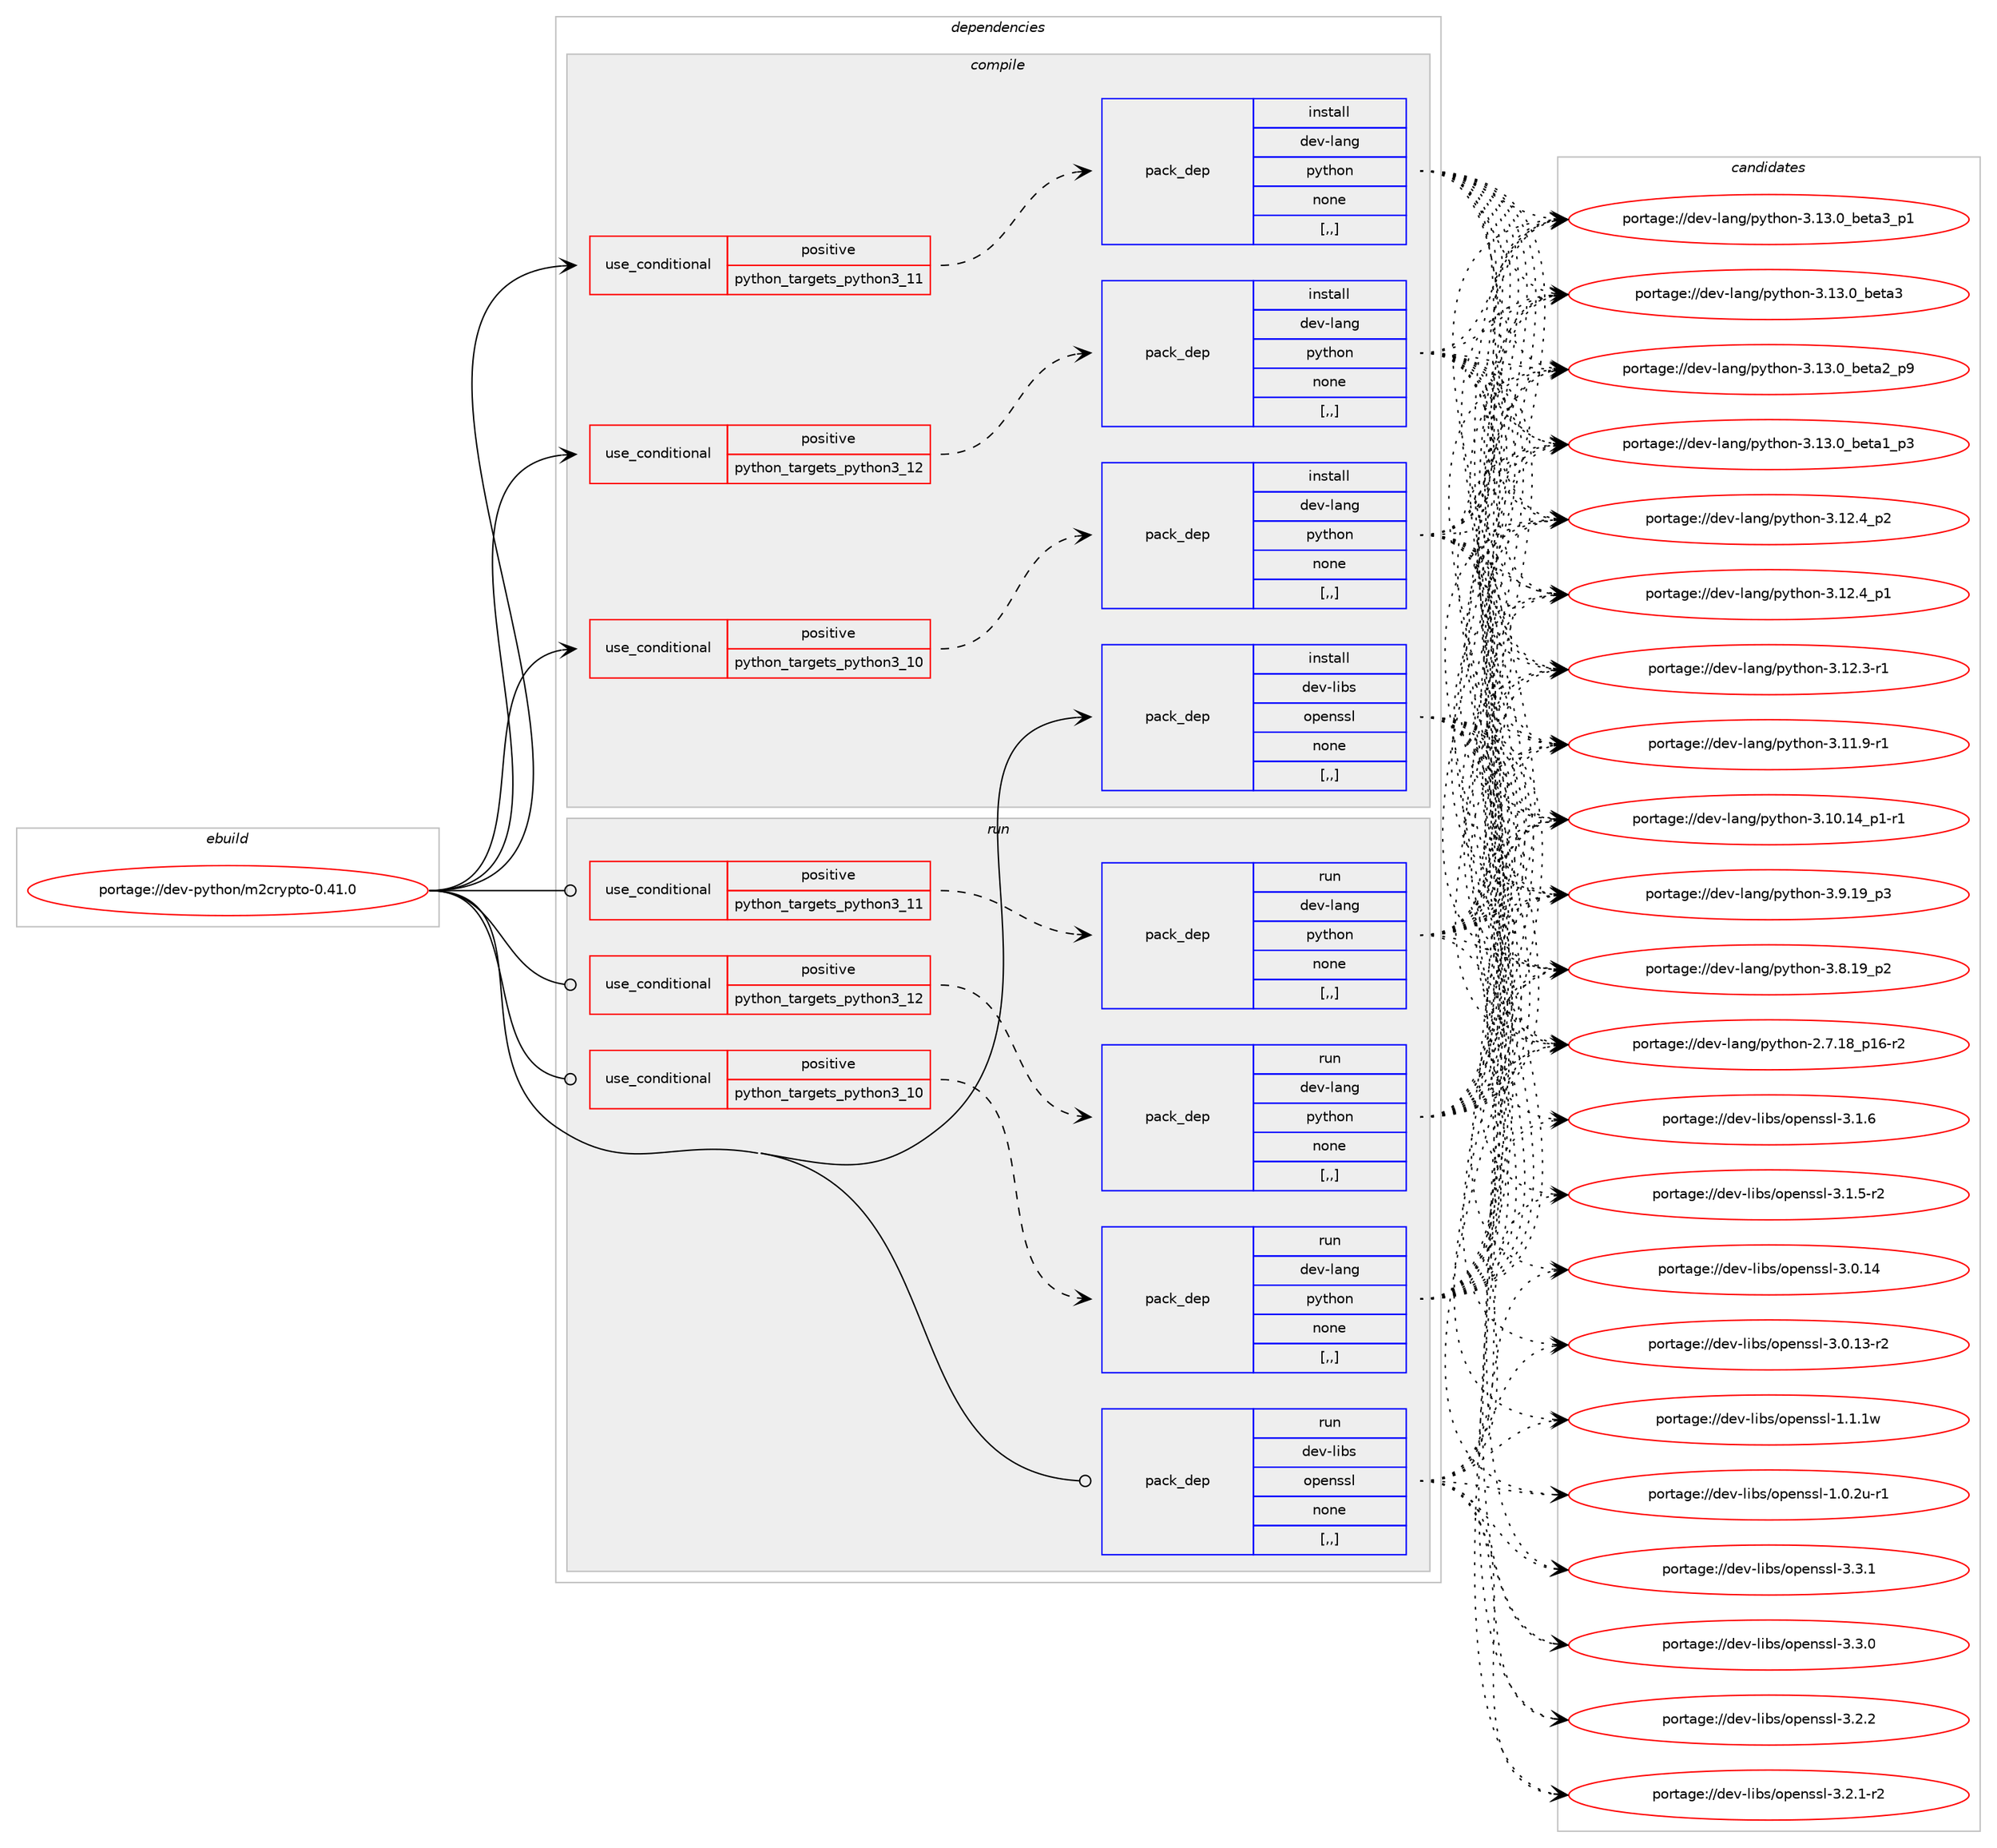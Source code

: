 digraph prolog {

# *************
# Graph options
# *************

newrank=true;
concentrate=true;
compound=true;
graph [rankdir=LR,fontname=Helvetica,fontsize=10,ranksep=1.5];#, ranksep=2.5, nodesep=0.2];
edge  [arrowhead=vee];
node  [fontname=Helvetica,fontsize=10];

# **********
# The ebuild
# **********

subgraph cluster_leftcol {
color=gray;
label=<<i>ebuild</i>>;
id [label="portage://dev-python/m2crypto-0.41.0", color=red, width=4, href="../dev-python/m2crypto-0.41.0.svg"];
}

# ****************
# The dependencies
# ****************

subgraph cluster_midcol {
color=gray;
label=<<i>dependencies</i>>;
subgraph cluster_compile {
fillcolor="#eeeeee";
style=filled;
label=<<i>compile</i>>;
subgraph cond34437 {
dependency150196 [label=<<TABLE BORDER="0" CELLBORDER="1" CELLSPACING="0" CELLPADDING="4"><TR><TD ROWSPAN="3" CELLPADDING="10">use_conditional</TD></TR><TR><TD>positive</TD></TR><TR><TD>python_targets_python3_10</TD></TR></TABLE>>, shape=none, color=red];
subgraph pack114510 {
dependency150197 [label=<<TABLE BORDER="0" CELLBORDER="1" CELLSPACING="0" CELLPADDING="4" WIDTH="220"><TR><TD ROWSPAN="6" CELLPADDING="30">pack_dep</TD></TR><TR><TD WIDTH="110">install</TD></TR><TR><TD>dev-lang</TD></TR><TR><TD>python</TD></TR><TR><TD>none</TD></TR><TR><TD>[,,]</TD></TR></TABLE>>, shape=none, color=blue];
}
dependency150196:e -> dependency150197:w [weight=20,style="dashed",arrowhead="vee"];
}
id:e -> dependency150196:w [weight=20,style="solid",arrowhead="vee"];
subgraph cond34438 {
dependency150198 [label=<<TABLE BORDER="0" CELLBORDER="1" CELLSPACING="0" CELLPADDING="4"><TR><TD ROWSPAN="3" CELLPADDING="10">use_conditional</TD></TR><TR><TD>positive</TD></TR><TR><TD>python_targets_python3_11</TD></TR></TABLE>>, shape=none, color=red];
subgraph pack114511 {
dependency150199 [label=<<TABLE BORDER="0" CELLBORDER="1" CELLSPACING="0" CELLPADDING="4" WIDTH="220"><TR><TD ROWSPAN="6" CELLPADDING="30">pack_dep</TD></TR><TR><TD WIDTH="110">install</TD></TR><TR><TD>dev-lang</TD></TR><TR><TD>python</TD></TR><TR><TD>none</TD></TR><TR><TD>[,,]</TD></TR></TABLE>>, shape=none, color=blue];
}
dependency150198:e -> dependency150199:w [weight=20,style="dashed",arrowhead="vee"];
}
id:e -> dependency150198:w [weight=20,style="solid",arrowhead="vee"];
subgraph cond34439 {
dependency150200 [label=<<TABLE BORDER="0" CELLBORDER="1" CELLSPACING="0" CELLPADDING="4"><TR><TD ROWSPAN="3" CELLPADDING="10">use_conditional</TD></TR><TR><TD>positive</TD></TR><TR><TD>python_targets_python3_12</TD></TR></TABLE>>, shape=none, color=red];
subgraph pack114512 {
dependency150201 [label=<<TABLE BORDER="0" CELLBORDER="1" CELLSPACING="0" CELLPADDING="4" WIDTH="220"><TR><TD ROWSPAN="6" CELLPADDING="30">pack_dep</TD></TR><TR><TD WIDTH="110">install</TD></TR><TR><TD>dev-lang</TD></TR><TR><TD>python</TD></TR><TR><TD>none</TD></TR><TR><TD>[,,]</TD></TR></TABLE>>, shape=none, color=blue];
}
dependency150200:e -> dependency150201:w [weight=20,style="dashed",arrowhead="vee"];
}
id:e -> dependency150200:w [weight=20,style="solid",arrowhead="vee"];
subgraph pack114513 {
dependency150202 [label=<<TABLE BORDER="0" CELLBORDER="1" CELLSPACING="0" CELLPADDING="4" WIDTH="220"><TR><TD ROWSPAN="6" CELLPADDING="30">pack_dep</TD></TR><TR><TD WIDTH="110">install</TD></TR><TR><TD>dev-libs</TD></TR><TR><TD>openssl</TD></TR><TR><TD>none</TD></TR><TR><TD>[,,]</TD></TR></TABLE>>, shape=none, color=blue];
}
id:e -> dependency150202:w [weight=20,style="solid",arrowhead="vee"];
}
subgraph cluster_compileandrun {
fillcolor="#eeeeee";
style=filled;
label=<<i>compile and run</i>>;
}
subgraph cluster_run {
fillcolor="#eeeeee";
style=filled;
label=<<i>run</i>>;
subgraph cond34440 {
dependency150203 [label=<<TABLE BORDER="0" CELLBORDER="1" CELLSPACING="0" CELLPADDING="4"><TR><TD ROWSPAN="3" CELLPADDING="10">use_conditional</TD></TR><TR><TD>positive</TD></TR><TR><TD>python_targets_python3_10</TD></TR></TABLE>>, shape=none, color=red];
subgraph pack114514 {
dependency150204 [label=<<TABLE BORDER="0" CELLBORDER="1" CELLSPACING="0" CELLPADDING="4" WIDTH="220"><TR><TD ROWSPAN="6" CELLPADDING="30">pack_dep</TD></TR><TR><TD WIDTH="110">run</TD></TR><TR><TD>dev-lang</TD></TR><TR><TD>python</TD></TR><TR><TD>none</TD></TR><TR><TD>[,,]</TD></TR></TABLE>>, shape=none, color=blue];
}
dependency150203:e -> dependency150204:w [weight=20,style="dashed",arrowhead="vee"];
}
id:e -> dependency150203:w [weight=20,style="solid",arrowhead="odot"];
subgraph cond34441 {
dependency150205 [label=<<TABLE BORDER="0" CELLBORDER="1" CELLSPACING="0" CELLPADDING="4"><TR><TD ROWSPAN="3" CELLPADDING="10">use_conditional</TD></TR><TR><TD>positive</TD></TR><TR><TD>python_targets_python3_11</TD></TR></TABLE>>, shape=none, color=red];
subgraph pack114515 {
dependency150206 [label=<<TABLE BORDER="0" CELLBORDER="1" CELLSPACING="0" CELLPADDING="4" WIDTH="220"><TR><TD ROWSPAN="6" CELLPADDING="30">pack_dep</TD></TR><TR><TD WIDTH="110">run</TD></TR><TR><TD>dev-lang</TD></TR><TR><TD>python</TD></TR><TR><TD>none</TD></TR><TR><TD>[,,]</TD></TR></TABLE>>, shape=none, color=blue];
}
dependency150205:e -> dependency150206:w [weight=20,style="dashed",arrowhead="vee"];
}
id:e -> dependency150205:w [weight=20,style="solid",arrowhead="odot"];
subgraph cond34442 {
dependency150207 [label=<<TABLE BORDER="0" CELLBORDER="1" CELLSPACING="0" CELLPADDING="4"><TR><TD ROWSPAN="3" CELLPADDING="10">use_conditional</TD></TR><TR><TD>positive</TD></TR><TR><TD>python_targets_python3_12</TD></TR></TABLE>>, shape=none, color=red];
subgraph pack114516 {
dependency150208 [label=<<TABLE BORDER="0" CELLBORDER="1" CELLSPACING="0" CELLPADDING="4" WIDTH="220"><TR><TD ROWSPAN="6" CELLPADDING="30">pack_dep</TD></TR><TR><TD WIDTH="110">run</TD></TR><TR><TD>dev-lang</TD></TR><TR><TD>python</TD></TR><TR><TD>none</TD></TR><TR><TD>[,,]</TD></TR></TABLE>>, shape=none, color=blue];
}
dependency150207:e -> dependency150208:w [weight=20,style="dashed",arrowhead="vee"];
}
id:e -> dependency150207:w [weight=20,style="solid",arrowhead="odot"];
subgraph pack114517 {
dependency150209 [label=<<TABLE BORDER="0" CELLBORDER="1" CELLSPACING="0" CELLPADDING="4" WIDTH="220"><TR><TD ROWSPAN="6" CELLPADDING="30">pack_dep</TD></TR><TR><TD WIDTH="110">run</TD></TR><TR><TD>dev-libs</TD></TR><TR><TD>openssl</TD></TR><TR><TD>none</TD></TR><TR><TD>[,,]</TD></TR></TABLE>>, shape=none, color=blue];
}
id:e -> dependency150209:w [weight=20,style="solid",arrowhead="odot"];
}
}

# **************
# The candidates
# **************

subgraph cluster_choices {
rank=same;
color=gray;
label=<<i>candidates</i>>;

subgraph choice114510 {
color=black;
nodesep=1;
choice10010111845108971101034711212111610411111045514649514648959810111697519511249 [label="portage://dev-lang/python-3.13.0_beta3_p1", color=red, width=4,href="../dev-lang/python-3.13.0_beta3_p1.svg"];
choice1001011184510897110103471121211161041111104551464951464895981011169751 [label="portage://dev-lang/python-3.13.0_beta3", color=red, width=4,href="../dev-lang/python-3.13.0_beta3.svg"];
choice10010111845108971101034711212111610411111045514649514648959810111697509511257 [label="portage://dev-lang/python-3.13.0_beta2_p9", color=red, width=4,href="../dev-lang/python-3.13.0_beta2_p9.svg"];
choice10010111845108971101034711212111610411111045514649514648959810111697499511251 [label="portage://dev-lang/python-3.13.0_beta1_p3", color=red, width=4,href="../dev-lang/python-3.13.0_beta1_p3.svg"];
choice100101118451089711010347112121116104111110455146495046529511250 [label="portage://dev-lang/python-3.12.4_p2", color=red, width=4,href="../dev-lang/python-3.12.4_p2.svg"];
choice100101118451089711010347112121116104111110455146495046529511249 [label="portage://dev-lang/python-3.12.4_p1", color=red, width=4,href="../dev-lang/python-3.12.4_p1.svg"];
choice100101118451089711010347112121116104111110455146495046514511449 [label="portage://dev-lang/python-3.12.3-r1", color=red, width=4,href="../dev-lang/python-3.12.3-r1.svg"];
choice100101118451089711010347112121116104111110455146494946574511449 [label="portage://dev-lang/python-3.11.9-r1", color=red, width=4,href="../dev-lang/python-3.11.9-r1.svg"];
choice100101118451089711010347112121116104111110455146494846495295112494511449 [label="portage://dev-lang/python-3.10.14_p1-r1", color=red, width=4,href="../dev-lang/python-3.10.14_p1-r1.svg"];
choice100101118451089711010347112121116104111110455146574649579511251 [label="portage://dev-lang/python-3.9.19_p3", color=red, width=4,href="../dev-lang/python-3.9.19_p3.svg"];
choice100101118451089711010347112121116104111110455146564649579511250 [label="portage://dev-lang/python-3.8.19_p2", color=red, width=4,href="../dev-lang/python-3.8.19_p2.svg"];
choice100101118451089711010347112121116104111110455046554649569511249544511450 [label="portage://dev-lang/python-2.7.18_p16-r2", color=red, width=4,href="../dev-lang/python-2.7.18_p16-r2.svg"];
dependency150197:e -> choice10010111845108971101034711212111610411111045514649514648959810111697519511249:w [style=dotted,weight="100"];
dependency150197:e -> choice1001011184510897110103471121211161041111104551464951464895981011169751:w [style=dotted,weight="100"];
dependency150197:e -> choice10010111845108971101034711212111610411111045514649514648959810111697509511257:w [style=dotted,weight="100"];
dependency150197:e -> choice10010111845108971101034711212111610411111045514649514648959810111697499511251:w [style=dotted,weight="100"];
dependency150197:e -> choice100101118451089711010347112121116104111110455146495046529511250:w [style=dotted,weight="100"];
dependency150197:e -> choice100101118451089711010347112121116104111110455146495046529511249:w [style=dotted,weight="100"];
dependency150197:e -> choice100101118451089711010347112121116104111110455146495046514511449:w [style=dotted,weight="100"];
dependency150197:e -> choice100101118451089711010347112121116104111110455146494946574511449:w [style=dotted,weight="100"];
dependency150197:e -> choice100101118451089711010347112121116104111110455146494846495295112494511449:w [style=dotted,weight="100"];
dependency150197:e -> choice100101118451089711010347112121116104111110455146574649579511251:w [style=dotted,weight="100"];
dependency150197:e -> choice100101118451089711010347112121116104111110455146564649579511250:w [style=dotted,weight="100"];
dependency150197:e -> choice100101118451089711010347112121116104111110455046554649569511249544511450:w [style=dotted,weight="100"];
}
subgraph choice114511 {
color=black;
nodesep=1;
choice10010111845108971101034711212111610411111045514649514648959810111697519511249 [label="portage://dev-lang/python-3.13.0_beta3_p1", color=red, width=4,href="../dev-lang/python-3.13.0_beta3_p1.svg"];
choice1001011184510897110103471121211161041111104551464951464895981011169751 [label="portage://dev-lang/python-3.13.0_beta3", color=red, width=4,href="../dev-lang/python-3.13.0_beta3.svg"];
choice10010111845108971101034711212111610411111045514649514648959810111697509511257 [label="portage://dev-lang/python-3.13.0_beta2_p9", color=red, width=4,href="../dev-lang/python-3.13.0_beta2_p9.svg"];
choice10010111845108971101034711212111610411111045514649514648959810111697499511251 [label="portage://dev-lang/python-3.13.0_beta1_p3", color=red, width=4,href="../dev-lang/python-3.13.0_beta1_p3.svg"];
choice100101118451089711010347112121116104111110455146495046529511250 [label="portage://dev-lang/python-3.12.4_p2", color=red, width=4,href="../dev-lang/python-3.12.4_p2.svg"];
choice100101118451089711010347112121116104111110455146495046529511249 [label="portage://dev-lang/python-3.12.4_p1", color=red, width=4,href="../dev-lang/python-3.12.4_p1.svg"];
choice100101118451089711010347112121116104111110455146495046514511449 [label="portage://dev-lang/python-3.12.3-r1", color=red, width=4,href="../dev-lang/python-3.12.3-r1.svg"];
choice100101118451089711010347112121116104111110455146494946574511449 [label="portage://dev-lang/python-3.11.9-r1", color=red, width=4,href="../dev-lang/python-3.11.9-r1.svg"];
choice100101118451089711010347112121116104111110455146494846495295112494511449 [label="portage://dev-lang/python-3.10.14_p1-r1", color=red, width=4,href="../dev-lang/python-3.10.14_p1-r1.svg"];
choice100101118451089711010347112121116104111110455146574649579511251 [label="portage://dev-lang/python-3.9.19_p3", color=red, width=4,href="../dev-lang/python-3.9.19_p3.svg"];
choice100101118451089711010347112121116104111110455146564649579511250 [label="portage://dev-lang/python-3.8.19_p2", color=red, width=4,href="../dev-lang/python-3.8.19_p2.svg"];
choice100101118451089711010347112121116104111110455046554649569511249544511450 [label="portage://dev-lang/python-2.7.18_p16-r2", color=red, width=4,href="../dev-lang/python-2.7.18_p16-r2.svg"];
dependency150199:e -> choice10010111845108971101034711212111610411111045514649514648959810111697519511249:w [style=dotted,weight="100"];
dependency150199:e -> choice1001011184510897110103471121211161041111104551464951464895981011169751:w [style=dotted,weight="100"];
dependency150199:e -> choice10010111845108971101034711212111610411111045514649514648959810111697509511257:w [style=dotted,weight="100"];
dependency150199:e -> choice10010111845108971101034711212111610411111045514649514648959810111697499511251:w [style=dotted,weight="100"];
dependency150199:e -> choice100101118451089711010347112121116104111110455146495046529511250:w [style=dotted,weight="100"];
dependency150199:e -> choice100101118451089711010347112121116104111110455146495046529511249:w [style=dotted,weight="100"];
dependency150199:e -> choice100101118451089711010347112121116104111110455146495046514511449:w [style=dotted,weight="100"];
dependency150199:e -> choice100101118451089711010347112121116104111110455146494946574511449:w [style=dotted,weight="100"];
dependency150199:e -> choice100101118451089711010347112121116104111110455146494846495295112494511449:w [style=dotted,weight="100"];
dependency150199:e -> choice100101118451089711010347112121116104111110455146574649579511251:w [style=dotted,weight="100"];
dependency150199:e -> choice100101118451089711010347112121116104111110455146564649579511250:w [style=dotted,weight="100"];
dependency150199:e -> choice100101118451089711010347112121116104111110455046554649569511249544511450:w [style=dotted,weight="100"];
}
subgraph choice114512 {
color=black;
nodesep=1;
choice10010111845108971101034711212111610411111045514649514648959810111697519511249 [label="portage://dev-lang/python-3.13.0_beta3_p1", color=red, width=4,href="../dev-lang/python-3.13.0_beta3_p1.svg"];
choice1001011184510897110103471121211161041111104551464951464895981011169751 [label="portage://dev-lang/python-3.13.0_beta3", color=red, width=4,href="../dev-lang/python-3.13.0_beta3.svg"];
choice10010111845108971101034711212111610411111045514649514648959810111697509511257 [label="portage://dev-lang/python-3.13.0_beta2_p9", color=red, width=4,href="../dev-lang/python-3.13.0_beta2_p9.svg"];
choice10010111845108971101034711212111610411111045514649514648959810111697499511251 [label="portage://dev-lang/python-3.13.0_beta1_p3", color=red, width=4,href="../dev-lang/python-3.13.0_beta1_p3.svg"];
choice100101118451089711010347112121116104111110455146495046529511250 [label="portage://dev-lang/python-3.12.4_p2", color=red, width=4,href="../dev-lang/python-3.12.4_p2.svg"];
choice100101118451089711010347112121116104111110455146495046529511249 [label="portage://dev-lang/python-3.12.4_p1", color=red, width=4,href="../dev-lang/python-3.12.4_p1.svg"];
choice100101118451089711010347112121116104111110455146495046514511449 [label="portage://dev-lang/python-3.12.3-r1", color=red, width=4,href="../dev-lang/python-3.12.3-r1.svg"];
choice100101118451089711010347112121116104111110455146494946574511449 [label="portage://dev-lang/python-3.11.9-r1", color=red, width=4,href="../dev-lang/python-3.11.9-r1.svg"];
choice100101118451089711010347112121116104111110455146494846495295112494511449 [label="portage://dev-lang/python-3.10.14_p1-r1", color=red, width=4,href="../dev-lang/python-3.10.14_p1-r1.svg"];
choice100101118451089711010347112121116104111110455146574649579511251 [label="portage://dev-lang/python-3.9.19_p3", color=red, width=4,href="../dev-lang/python-3.9.19_p3.svg"];
choice100101118451089711010347112121116104111110455146564649579511250 [label="portage://dev-lang/python-3.8.19_p2", color=red, width=4,href="../dev-lang/python-3.8.19_p2.svg"];
choice100101118451089711010347112121116104111110455046554649569511249544511450 [label="portage://dev-lang/python-2.7.18_p16-r2", color=red, width=4,href="../dev-lang/python-2.7.18_p16-r2.svg"];
dependency150201:e -> choice10010111845108971101034711212111610411111045514649514648959810111697519511249:w [style=dotted,weight="100"];
dependency150201:e -> choice1001011184510897110103471121211161041111104551464951464895981011169751:w [style=dotted,weight="100"];
dependency150201:e -> choice10010111845108971101034711212111610411111045514649514648959810111697509511257:w [style=dotted,weight="100"];
dependency150201:e -> choice10010111845108971101034711212111610411111045514649514648959810111697499511251:w [style=dotted,weight="100"];
dependency150201:e -> choice100101118451089711010347112121116104111110455146495046529511250:w [style=dotted,weight="100"];
dependency150201:e -> choice100101118451089711010347112121116104111110455146495046529511249:w [style=dotted,weight="100"];
dependency150201:e -> choice100101118451089711010347112121116104111110455146495046514511449:w [style=dotted,weight="100"];
dependency150201:e -> choice100101118451089711010347112121116104111110455146494946574511449:w [style=dotted,weight="100"];
dependency150201:e -> choice100101118451089711010347112121116104111110455146494846495295112494511449:w [style=dotted,weight="100"];
dependency150201:e -> choice100101118451089711010347112121116104111110455146574649579511251:w [style=dotted,weight="100"];
dependency150201:e -> choice100101118451089711010347112121116104111110455146564649579511250:w [style=dotted,weight="100"];
dependency150201:e -> choice100101118451089711010347112121116104111110455046554649569511249544511450:w [style=dotted,weight="100"];
}
subgraph choice114513 {
color=black;
nodesep=1;
choice100101118451081059811547111112101110115115108455146514649 [label="portage://dev-libs/openssl-3.3.1", color=red, width=4,href="../dev-libs/openssl-3.3.1.svg"];
choice100101118451081059811547111112101110115115108455146514648 [label="portage://dev-libs/openssl-3.3.0", color=red, width=4,href="../dev-libs/openssl-3.3.0.svg"];
choice100101118451081059811547111112101110115115108455146504650 [label="portage://dev-libs/openssl-3.2.2", color=red, width=4,href="../dev-libs/openssl-3.2.2.svg"];
choice1001011184510810598115471111121011101151151084551465046494511450 [label="portage://dev-libs/openssl-3.2.1-r2", color=red, width=4,href="../dev-libs/openssl-3.2.1-r2.svg"];
choice100101118451081059811547111112101110115115108455146494654 [label="portage://dev-libs/openssl-3.1.6", color=red, width=4,href="../dev-libs/openssl-3.1.6.svg"];
choice1001011184510810598115471111121011101151151084551464946534511450 [label="portage://dev-libs/openssl-3.1.5-r2", color=red, width=4,href="../dev-libs/openssl-3.1.5-r2.svg"];
choice10010111845108105981154711111210111011511510845514648464952 [label="portage://dev-libs/openssl-3.0.14", color=red, width=4,href="../dev-libs/openssl-3.0.14.svg"];
choice100101118451081059811547111112101110115115108455146484649514511450 [label="portage://dev-libs/openssl-3.0.13-r2", color=red, width=4,href="../dev-libs/openssl-3.0.13-r2.svg"];
choice100101118451081059811547111112101110115115108454946494649119 [label="portage://dev-libs/openssl-1.1.1w", color=red, width=4,href="../dev-libs/openssl-1.1.1w.svg"];
choice1001011184510810598115471111121011101151151084549464846501174511449 [label="portage://dev-libs/openssl-1.0.2u-r1", color=red, width=4,href="../dev-libs/openssl-1.0.2u-r1.svg"];
dependency150202:e -> choice100101118451081059811547111112101110115115108455146514649:w [style=dotted,weight="100"];
dependency150202:e -> choice100101118451081059811547111112101110115115108455146514648:w [style=dotted,weight="100"];
dependency150202:e -> choice100101118451081059811547111112101110115115108455146504650:w [style=dotted,weight="100"];
dependency150202:e -> choice1001011184510810598115471111121011101151151084551465046494511450:w [style=dotted,weight="100"];
dependency150202:e -> choice100101118451081059811547111112101110115115108455146494654:w [style=dotted,weight="100"];
dependency150202:e -> choice1001011184510810598115471111121011101151151084551464946534511450:w [style=dotted,weight="100"];
dependency150202:e -> choice10010111845108105981154711111210111011511510845514648464952:w [style=dotted,weight="100"];
dependency150202:e -> choice100101118451081059811547111112101110115115108455146484649514511450:w [style=dotted,weight="100"];
dependency150202:e -> choice100101118451081059811547111112101110115115108454946494649119:w [style=dotted,weight="100"];
dependency150202:e -> choice1001011184510810598115471111121011101151151084549464846501174511449:w [style=dotted,weight="100"];
}
subgraph choice114514 {
color=black;
nodesep=1;
choice10010111845108971101034711212111610411111045514649514648959810111697519511249 [label="portage://dev-lang/python-3.13.0_beta3_p1", color=red, width=4,href="../dev-lang/python-3.13.0_beta3_p1.svg"];
choice1001011184510897110103471121211161041111104551464951464895981011169751 [label="portage://dev-lang/python-3.13.0_beta3", color=red, width=4,href="../dev-lang/python-3.13.0_beta3.svg"];
choice10010111845108971101034711212111610411111045514649514648959810111697509511257 [label="portage://dev-lang/python-3.13.0_beta2_p9", color=red, width=4,href="../dev-lang/python-3.13.0_beta2_p9.svg"];
choice10010111845108971101034711212111610411111045514649514648959810111697499511251 [label="portage://dev-lang/python-3.13.0_beta1_p3", color=red, width=4,href="../dev-lang/python-3.13.0_beta1_p3.svg"];
choice100101118451089711010347112121116104111110455146495046529511250 [label="portage://dev-lang/python-3.12.4_p2", color=red, width=4,href="../dev-lang/python-3.12.4_p2.svg"];
choice100101118451089711010347112121116104111110455146495046529511249 [label="portage://dev-lang/python-3.12.4_p1", color=red, width=4,href="../dev-lang/python-3.12.4_p1.svg"];
choice100101118451089711010347112121116104111110455146495046514511449 [label="portage://dev-lang/python-3.12.3-r1", color=red, width=4,href="../dev-lang/python-3.12.3-r1.svg"];
choice100101118451089711010347112121116104111110455146494946574511449 [label="portage://dev-lang/python-3.11.9-r1", color=red, width=4,href="../dev-lang/python-3.11.9-r1.svg"];
choice100101118451089711010347112121116104111110455146494846495295112494511449 [label="portage://dev-lang/python-3.10.14_p1-r1", color=red, width=4,href="../dev-lang/python-3.10.14_p1-r1.svg"];
choice100101118451089711010347112121116104111110455146574649579511251 [label="portage://dev-lang/python-3.9.19_p3", color=red, width=4,href="../dev-lang/python-3.9.19_p3.svg"];
choice100101118451089711010347112121116104111110455146564649579511250 [label="portage://dev-lang/python-3.8.19_p2", color=red, width=4,href="../dev-lang/python-3.8.19_p2.svg"];
choice100101118451089711010347112121116104111110455046554649569511249544511450 [label="portage://dev-lang/python-2.7.18_p16-r2", color=red, width=4,href="../dev-lang/python-2.7.18_p16-r2.svg"];
dependency150204:e -> choice10010111845108971101034711212111610411111045514649514648959810111697519511249:w [style=dotted,weight="100"];
dependency150204:e -> choice1001011184510897110103471121211161041111104551464951464895981011169751:w [style=dotted,weight="100"];
dependency150204:e -> choice10010111845108971101034711212111610411111045514649514648959810111697509511257:w [style=dotted,weight="100"];
dependency150204:e -> choice10010111845108971101034711212111610411111045514649514648959810111697499511251:w [style=dotted,weight="100"];
dependency150204:e -> choice100101118451089711010347112121116104111110455146495046529511250:w [style=dotted,weight="100"];
dependency150204:e -> choice100101118451089711010347112121116104111110455146495046529511249:w [style=dotted,weight="100"];
dependency150204:e -> choice100101118451089711010347112121116104111110455146495046514511449:w [style=dotted,weight="100"];
dependency150204:e -> choice100101118451089711010347112121116104111110455146494946574511449:w [style=dotted,weight="100"];
dependency150204:e -> choice100101118451089711010347112121116104111110455146494846495295112494511449:w [style=dotted,weight="100"];
dependency150204:e -> choice100101118451089711010347112121116104111110455146574649579511251:w [style=dotted,weight="100"];
dependency150204:e -> choice100101118451089711010347112121116104111110455146564649579511250:w [style=dotted,weight="100"];
dependency150204:e -> choice100101118451089711010347112121116104111110455046554649569511249544511450:w [style=dotted,weight="100"];
}
subgraph choice114515 {
color=black;
nodesep=1;
choice10010111845108971101034711212111610411111045514649514648959810111697519511249 [label="portage://dev-lang/python-3.13.0_beta3_p1", color=red, width=4,href="../dev-lang/python-3.13.0_beta3_p1.svg"];
choice1001011184510897110103471121211161041111104551464951464895981011169751 [label="portage://dev-lang/python-3.13.0_beta3", color=red, width=4,href="../dev-lang/python-3.13.0_beta3.svg"];
choice10010111845108971101034711212111610411111045514649514648959810111697509511257 [label="portage://dev-lang/python-3.13.0_beta2_p9", color=red, width=4,href="../dev-lang/python-3.13.0_beta2_p9.svg"];
choice10010111845108971101034711212111610411111045514649514648959810111697499511251 [label="portage://dev-lang/python-3.13.0_beta1_p3", color=red, width=4,href="../dev-lang/python-3.13.0_beta1_p3.svg"];
choice100101118451089711010347112121116104111110455146495046529511250 [label="portage://dev-lang/python-3.12.4_p2", color=red, width=4,href="../dev-lang/python-3.12.4_p2.svg"];
choice100101118451089711010347112121116104111110455146495046529511249 [label="portage://dev-lang/python-3.12.4_p1", color=red, width=4,href="../dev-lang/python-3.12.4_p1.svg"];
choice100101118451089711010347112121116104111110455146495046514511449 [label="portage://dev-lang/python-3.12.3-r1", color=red, width=4,href="../dev-lang/python-3.12.3-r1.svg"];
choice100101118451089711010347112121116104111110455146494946574511449 [label="portage://dev-lang/python-3.11.9-r1", color=red, width=4,href="../dev-lang/python-3.11.9-r1.svg"];
choice100101118451089711010347112121116104111110455146494846495295112494511449 [label="portage://dev-lang/python-3.10.14_p1-r1", color=red, width=4,href="../dev-lang/python-3.10.14_p1-r1.svg"];
choice100101118451089711010347112121116104111110455146574649579511251 [label="portage://dev-lang/python-3.9.19_p3", color=red, width=4,href="../dev-lang/python-3.9.19_p3.svg"];
choice100101118451089711010347112121116104111110455146564649579511250 [label="portage://dev-lang/python-3.8.19_p2", color=red, width=4,href="../dev-lang/python-3.8.19_p2.svg"];
choice100101118451089711010347112121116104111110455046554649569511249544511450 [label="portage://dev-lang/python-2.7.18_p16-r2", color=red, width=4,href="../dev-lang/python-2.7.18_p16-r2.svg"];
dependency150206:e -> choice10010111845108971101034711212111610411111045514649514648959810111697519511249:w [style=dotted,weight="100"];
dependency150206:e -> choice1001011184510897110103471121211161041111104551464951464895981011169751:w [style=dotted,weight="100"];
dependency150206:e -> choice10010111845108971101034711212111610411111045514649514648959810111697509511257:w [style=dotted,weight="100"];
dependency150206:e -> choice10010111845108971101034711212111610411111045514649514648959810111697499511251:w [style=dotted,weight="100"];
dependency150206:e -> choice100101118451089711010347112121116104111110455146495046529511250:w [style=dotted,weight="100"];
dependency150206:e -> choice100101118451089711010347112121116104111110455146495046529511249:w [style=dotted,weight="100"];
dependency150206:e -> choice100101118451089711010347112121116104111110455146495046514511449:w [style=dotted,weight="100"];
dependency150206:e -> choice100101118451089711010347112121116104111110455146494946574511449:w [style=dotted,weight="100"];
dependency150206:e -> choice100101118451089711010347112121116104111110455146494846495295112494511449:w [style=dotted,weight="100"];
dependency150206:e -> choice100101118451089711010347112121116104111110455146574649579511251:w [style=dotted,weight="100"];
dependency150206:e -> choice100101118451089711010347112121116104111110455146564649579511250:w [style=dotted,weight="100"];
dependency150206:e -> choice100101118451089711010347112121116104111110455046554649569511249544511450:w [style=dotted,weight="100"];
}
subgraph choice114516 {
color=black;
nodesep=1;
choice10010111845108971101034711212111610411111045514649514648959810111697519511249 [label="portage://dev-lang/python-3.13.0_beta3_p1", color=red, width=4,href="../dev-lang/python-3.13.0_beta3_p1.svg"];
choice1001011184510897110103471121211161041111104551464951464895981011169751 [label="portage://dev-lang/python-3.13.0_beta3", color=red, width=4,href="../dev-lang/python-3.13.0_beta3.svg"];
choice10010111845108971101034711212111610411111045514649514648959810111697509511257 [label="portage://dev-lang/python-3.13.0_beta2_p9", color=red, width=4,href="../dev-lang/python-3.13.0_beta2_p9.svg"];
choice10010111845108971101034711212111610411111045514649514648959810111697499511251 [label="portage://dev-lang/python-3.13.0_beta1_p3", color=red, width=4,href="../dev-lang/python-3.13.0_beta1_p3.svg"];
choice100101118451089711010347112121116104111110455146495046529511250 [label="portage://dev-lang/python-3.12.4_p2", color=red, width=4,href="../dev-lang/python-3.12.4_p2.svg"];
choice100101118451089711010347112121116104111110455146495046529511249 [label="portage://dev-lang/python-3.12.4_p1", color=red, width=4,href="../dev-lang/python-3.12.4_p1.svg"];
choice100101118451089711010347112121116104111110455146495046514511449 [label="portage://dev-lang/python-3.12.3-r1", color=red, width=4,href="../dev-lang/python-3.12.3-r1.svg"];
choice100101118451089711010347112121116104111110455146494946574511449 [label="portage://dev-lang/python-3.11.9-r1", color=red, width=4,href="../dev-lang/python-3.11.9-r1.svg"];
choice100101118451089711010347112121116104111110455146494846495295112494511449 [label="portage://dev-lang/python-3.10.14_p1-r1", color=red, width=4,href="../dev-lang/python-3.10.14_p1-r1.svg"];
choice100101118451089711010347112121116104111110455146574649579511251 [label="portage://dev-lang/python-3.9.19_p3", color=red, width=4,href="../dev-lang/python-3.9.19_p3.svg"];
choice100101118451089711010347112121116104111110455146564649579511250 [label="portage://dev-lang/python-3.8.19_p2", color=red, width=4,href="../dev-lang/python-3.8.19_p2.svg"];
choice100101118451089711010347112121116104111110455046554649569511249544511450 [label="portage://dev-lang/python-2.7.18_p16-r2", color=red, width=4,href="../dev-lang/python-2.7.18_p16-r2.svg"];
dependency150208:e -> choice10010111845108971101034711212111610411111045514649514648959810111697519511249:w [style=dotted,weight="100"];
dependency150208:e -> choice1001011184510897110103471121211161041111104551464951464895981011169751:w [style=dotted,weight="100"];
dependency150208:e -> choice10010111845108971101034711212111610411111045514649514648959810111697509511257:w [style=dotted,weight="100"];
dependency150208:e -> choice10010111845108971101034711212111610411111045514649514648959810111697499511251:w [style=dotted,weight="100"];
dependency150208:e -> choice100101118451089711010347112121116104111110455146495046529511250:w [style=dotted,weight="100"];
dependency150208:e -> choice100101118451089711010347112121116104111110455146495046529511249:w [style=dotted,weight="100"];
dependency150208:e -> choice100101118451089711010347112121116104111110455146495046514511449:w [style=dotted,weight="100"];
dependency150208:e -> choice100101118451089711010347112121116104111110455146494946574511449:w [style=dotted,weight="100"];
dependency150208:e -> choice100101118451089711010347112121116104111110455146494846495295112494511449:w [style=dotted,weight="100"];
dependency150208:e -> choice100101118451089711010347112121116104111110455146574649579511251:w [style=dotted,weight="100"];
dependency150208:e -> choice100101118451089711010347112121116104111110455146564649579511250:w [style=dotted,weight="100"];
dependency150208:e -> choice100101118451089711010347112121116104111110455046554649569511249544511450:w [style=dotted,weight="100"];
}
subgraph choice114517 {
color=black;
nodesep=1;
choice100101118451081059811547111112101110115115108455146514649 [label="portage://dev-libs/openssl-3.3.1", color=red, width=4,href="../dev-libs/openssl-3.3.1.svg"];
choice100101118451081059811547111112101110115115108455146514648 [label="portage://dev-libs/openssl-3.3.0", color=red, width=4,href="../dev-libs/openssl-3.3.0.svg"];
choice100101118451081059811547111112101110115115108455146504650 [label="portage://dev-libs/openssl-3.2.2", color=red, width=4,href="../dev-libs/openssl-3.2.2.svg"];
choice1001011184510810598115471111121011101151151084551465046494511450 [label="portage://dev-libs/openssl-3.2.1-r2", color=red, width=4,href="../dev-libs/openssl-3.2.1-r2.svg"];
choice100101118451081059811547111112101110115115108455146494654 [label="portage://dev-libs/openssl-3.1.6", color=red, width=4,href="../dev-libs/openssl-3.1.6.svg"];
choice1001011184510810598115471111121011101151151084551464946534511450 [label="portage://dev-libs/openssl-3.1.5-r2", color=red, width=4,href="../dev-libs/openssl-3.1.5-r2.svg"];
choice10010111845108105981154711111210111011511510845514648464952 [label="portage://dev-libs/openssl-3.0.14", color=red, width=4,href="../dev-libs/openssl-3.0.14.svg"];
choice100101118451081059811547111112101110115115108455146484649514511450 [label="portage://dev-libs/openssl-3.0.13-r2", color=red, width=4,href="../dev-libs/openssl-3.0.13-r2.svg"];
choice100101118451081059811547111112101110115115108454946494649119 [label="portage://dev-libs/openssl-1.1.1w", color=red, width=4,href="../dev-libs/openssl-1.1.1w.svg"];
choice1001011184510810598115471111121011101151151084549464846501174511449 [label="portage://dev-libs/openssl-1.0.2u-r1", color=red, width=4,href="../dev-libs/openssl-1.0.2u-r1.svg"];
dependency150209:e -> choice100101118451081059811547111112101110115115108455146514649:w [style=dotted,weight="100"];
dependency150209:e -> choice100101118451081059811547111112101110115115108455146514648:w [style=dotted,weight="100"];
dependency150209:e -> choice100101118451081059811547111112101110115115108455146504650:w [style=dotted,weight="100"];
dependency150209:e -> choice1001011184510810598115471111121011101151151084551465046494511450:w [style=dotted,weight="100"];
dependency150209:e -> choice100101118451081059811547111112101110115115108455146494654:w [style=dotted,weight="100"];
dependency150209:e -> choice1001011184510810598115471111121011101151151084551464946534511450:w [style=dotted,weight="100"];
dependency150209:e -> choice10010111845108105981154711111210111011511510845514648464952:w [style=dotted,weight="100"];
dependency150209:e -> choice100101118451081059811547111112101110115115108455146484649514511450:w [style=dotted,weight="100"];
dependency150209:e -> choice100101118451081059811547111112101110115115108454946494649119:w [style=dotted,weight="100"];
dependency150209:e -> choice1001011184510810598115471111121011101151151084549464846501174511449:w [style=dotted,weight="100"];
}
}

}
